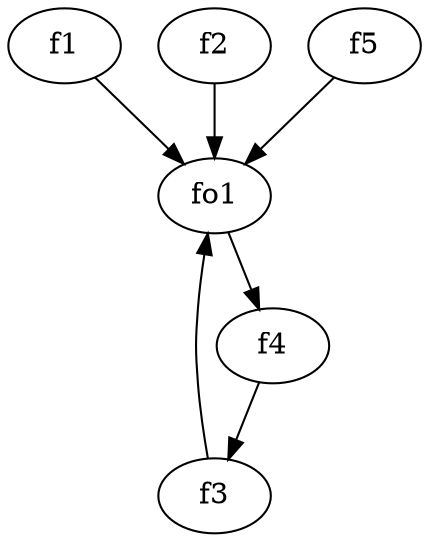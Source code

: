 strict digraph  {
f1;
f2;
f3;
f4;
f5;
fo1;
f1 -> fo1  [weight=2];
f2 -> fo1  [weight=2];
f3 -> fo1  [weight=2];
f4 -> f3  [weight=2];
f5 -> fo1  [weight=2];
fo1 -> f4  [weight=2];
}
